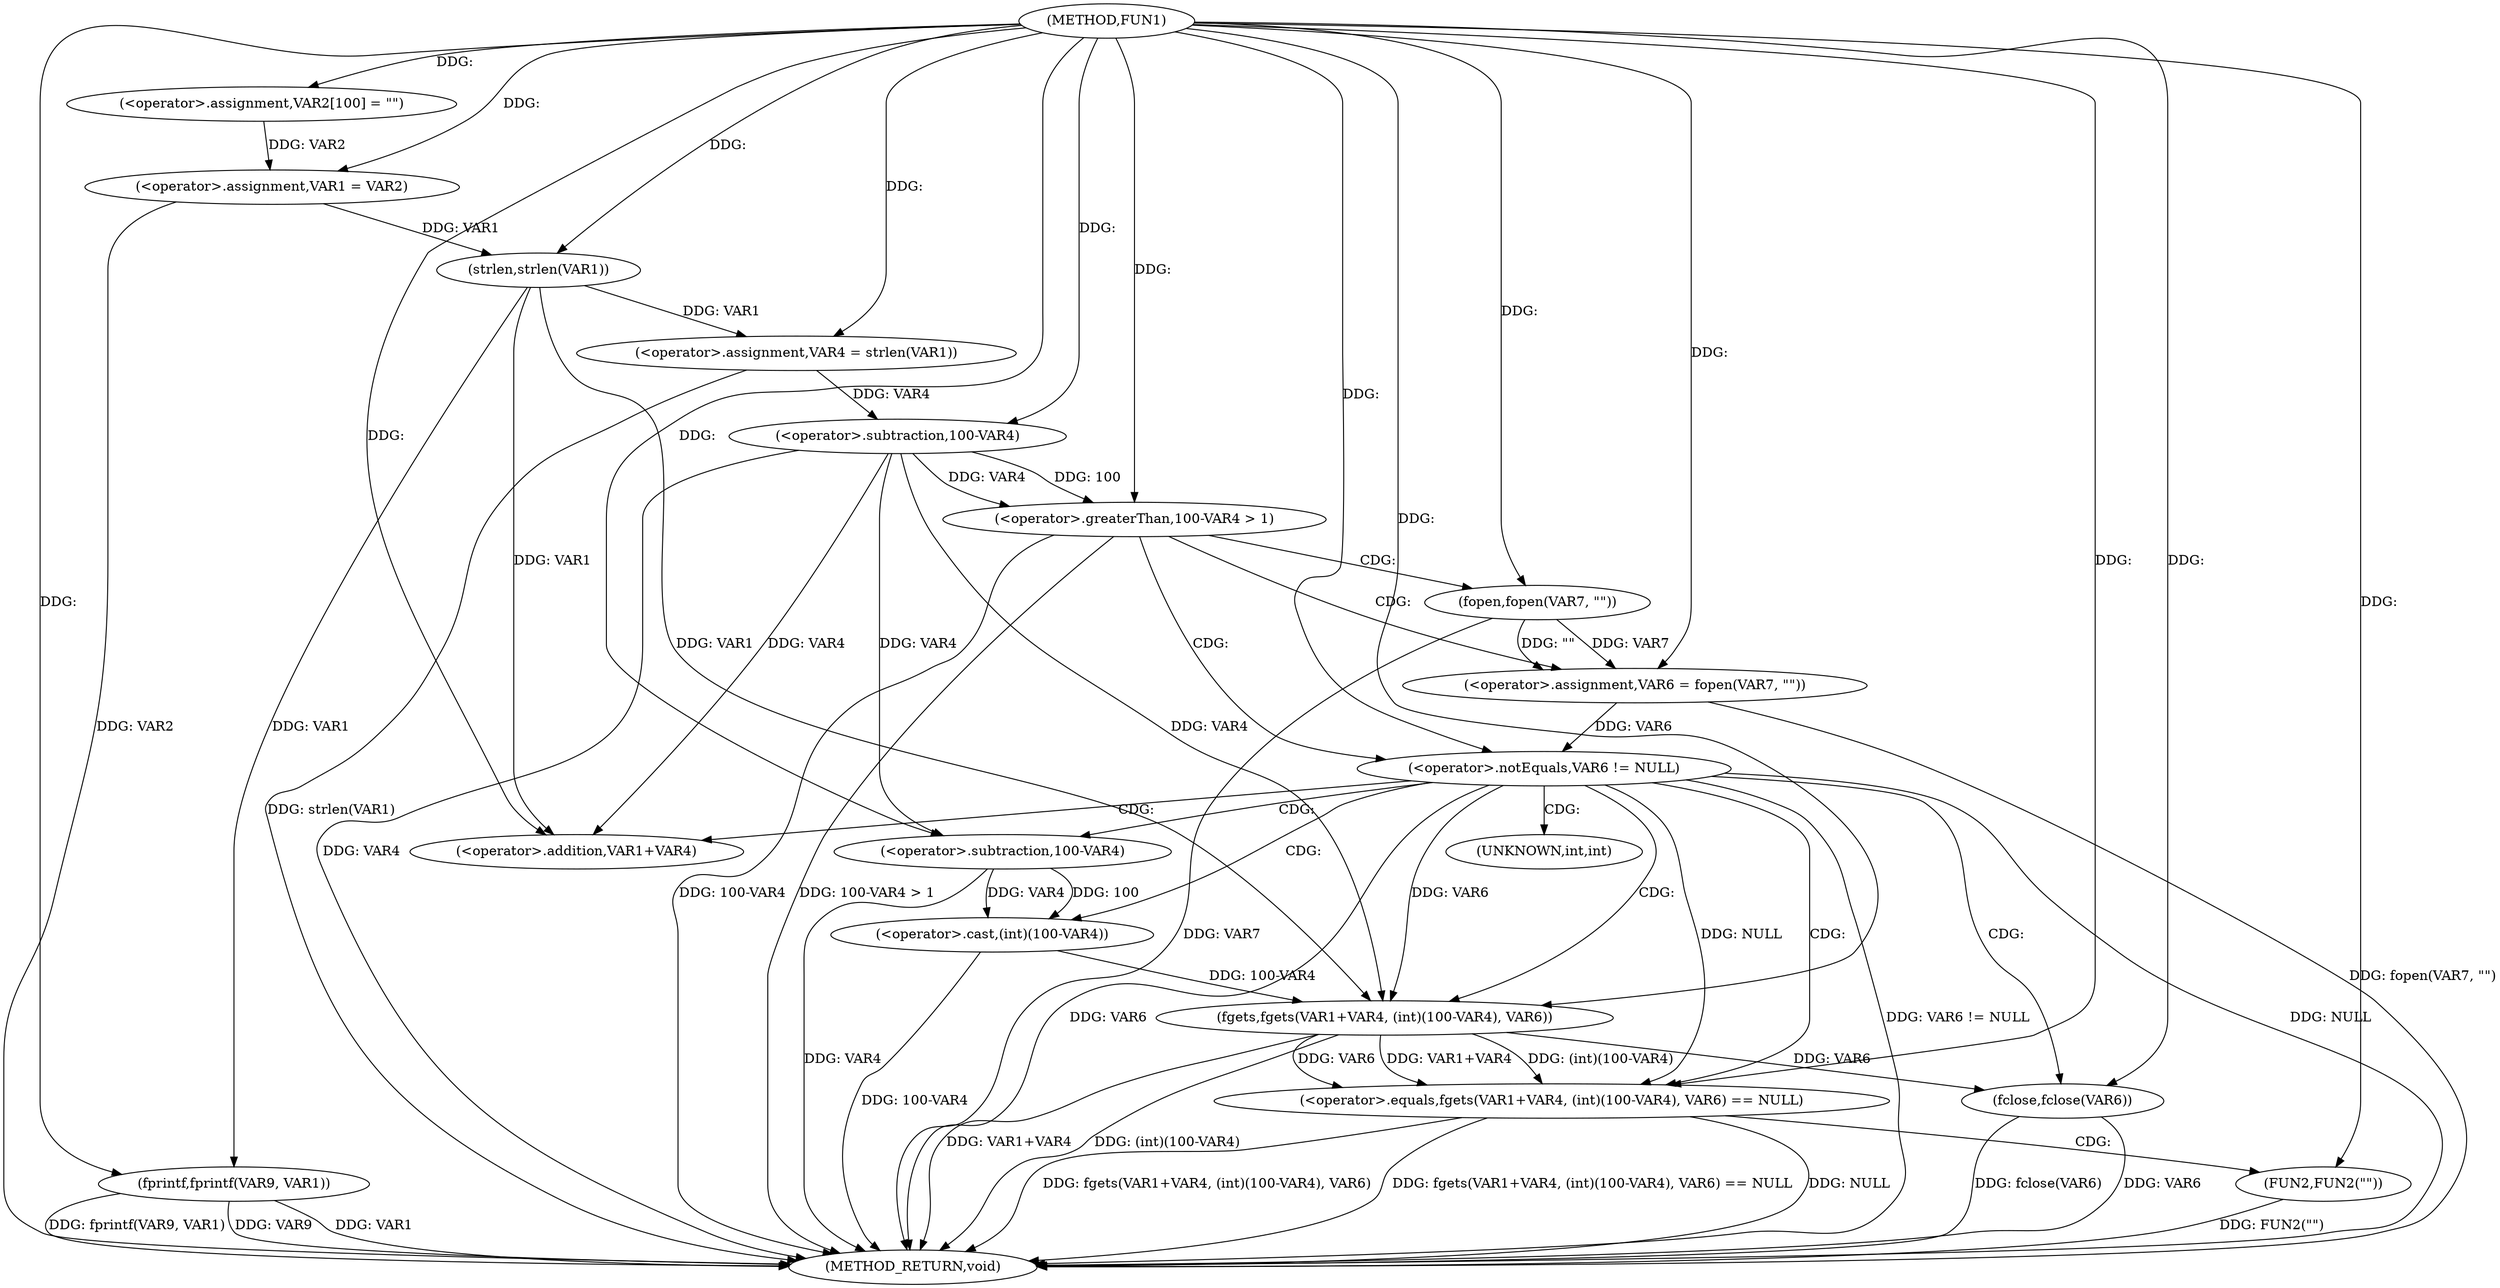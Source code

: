 digraph FUN1 {  
"1000100" [label = "(METHOD,FUN1)" ]
"1000159" [label = "(METHOD_RETURN,void)" ]
"1000104" [label = "(<operator>.assignment,VAR2[100] = \"\")" ]
"1000107" [label = "(<operator>.assignment,VAR1 = VAR2)" ]
"1000114" [label = "(<operator>.assignment,VAR4 = strlen(VAR1))" ]
"1000116" [label = "(strlen,strlen(VAR1))" ]
"1000120" [label = "(<operator>.greaterThan,100-VAR4 > 1)" ]
"1000121" [label = "(<operator>.subtraction,100-VAR4)" ]
"1000126" [label = "(<operator>.assignment,VAR6 = fopen(VAR7, \"\"))" ]
"1000128" [label = "(fopen,fopen(VAR7, \"\"))" ]
"1000132" [label = "(<operator>.notEquals,VAR6 != NULL)" ]
"1000137" [label = "(<operator>.equals,fgets(VAR1+VAR4, (int)(100-VAR4), VAR6) == NULL)" ]
"1000138" [label = "(fgets,fgets(VAR1+VAR4, (int)(100-VAR4), VAR6))" ]
"1000139" [label = "(<operator>.addition,VAR1+VAR4)" ]
"1000142" [label = "(<operator>.cast,(int)(100-VAR4))" ]
"1000144" [label = "(<operator>.subtraction,100-VAR4)" ]
"1000150" [label = "(FUN2,FUN2(\"\"))" ]
"1000152" [label = "(fclose,fclose(VAR6))" ]
"1000156" [label = "(fprintf,fprintf(VAR9, VAR1))" ]
"1000143" [label = "(UNKNOWN,int,int)" ]
  "1000138" -> "1000159"  [ label = "DDG: (int)(100-VAR4)"] 
  "1000156" -> "1000159"  [ label = "DDG: VAR9"] 
  "1000152" -> "1000159"  [ label = "DDG: fclose(VAR6)"] 
  "1000120" -> "1000159"  [ label = "DDG: 100-VAR4"] 
  "1000137" -> "1000159"  [ label = "DDG: NULL"] 
  "1000152" -> "1000159"  [ label = "DDG: VAR6"] 
  "1000132" -> "1000159"  [ label = "DDG: VAR6"] 
  "1000120" -> "1000159"  [ label = "DDG: 100-VAR4 > 1"] 
  "1000150" -> "1000159"  [ label = "DDG: FUN2(\"\")"] 
  "1000144" -> "1000159"  [ label = "DDG: VAR4"] 
  "1000114" -> "1000159"  [ label = "DDG: strlen(VAR1)"] 
  "1000121" -> "1000159"  [ label = "DDG: VAR4"] 
  "1000132" -> "1000159"  [ label = "DDG: VAR6 != NULL"] 
  "1000138" -> "1000159"  [ label = "DDG: VAR1+VAR4"] 
  "1000128" -> "1000159"  [ label = "DDG: VAR7"] 
  "1000156" -> "1000159"  [ label = "DDG: VAR1"] 
  "1000142" -> "1000159"  [ label = "DDG: 100-VAR4"] 
  "1000132" -> "1000159"  [ label = "DDG: NULL"] 
  "1000137" -> "1000159"  [ label = "DDG: fgets(VAR1+VAR4, (int)(100-VAR4), VAR6)"] 
  "1000126" -> "1000159"  [ label = "DDG: fopen(VAR7, \"\")"] 
  "1000156" -> "1000159"  [ label = "DDG: fprintf(VAR9, VAR1)"] 
  "1000137" -> "1000159"  [ label = "DDG: fgets(VAR1+VAR4, (int)(100-VAR4), VAR6) == NULL"] 
  "1000107" -> "1000159"  [ label = "DDG: VAR2"] 
  "1000100" -> "1000104"  [ label = "DDG: "] 
  "1000104" -> "1000107"  [ label = "DDG: VAR2"] 
  "1000100" -> "1000107"  [ label = "DDG: "] 
  "1000116" -> "1000114"  [ label = "DDG: VAR1"] 
  "1000100" -> "1000114"  [ label = "DDG: "] 
  "1000107" -> "1000116"  [ label = "DDG: VAR1"] 
  "1000100" -> "1000116"  [ label = "DDG: "] 
  "1000121" -> "1000120"  [ label = "DDG: 100"] 
  "1000121" -> "1000120"  [ label = "DDG: VAR4"] 
  "1000100" -> "1000121"  [ label = "DDG: "] 
  "1000114" -> "1000121"  [ label = "DDG: VAR4"] 
  "1000100" -> "1000120"  [ label = "DDG: "] 
  "1000128" -> "1000126"  [ label = "DDG: VAR7"] 
  "1000128" -> "1000126"  [ label = "DDG: \"\""] 
  "1000100" -> "1000126"  [ label = "DDG: "] 
  "1000100" -> "1000128"  [ label = "DDG: "] 
  "1000126" -> "1000132"  [ label = "DDG: VAR6"] 
  "1000100" -> "1000132"  [ label = "DDG: "] 
  "1000138" -> "1000137"  [ label = "DDG: VAR1+VAR4"] 
  "1000138" -> "1000137"  [ label = "DDG: (int)(100-VAR4)"] 
  "1000138" -> "1000137"  [ label = "DDG: VAR6"] 
  "1000116" -> "1000138"  [ label = "DDG: VAR1"] 
  "1000100" -> "1000138"  [ label = "DDG: "] 
  "1000121" -> "1000138"  [ label = "DDG: VAR4"] 
  "1000116" -> "1000139"  [ label = "DDG: VAR1"] 
  "1000100" -> "1000139"  [ label = "DDG: "] 
  "1000121" -> "1000139"  [ label = "DDG: VAR4"] 
  "1000142" -> "1000138"  [ label = "DDG: 100-VAR4"] 
  "1000144" -> "1000142"  [ label = "DDG: 100"] 
  "1000144" -> "1000142"  [ label = "DDG: VAR4"] 
  "1000100" -> "1000144"  [ label = "DDG: "] 
  "1000121" -> "1000144"  [ label = "DDG: VAR4"] 
  "1000132" -> "1000138"  [ label = "DDG: VAR6"] 
  "1000132" -> "1000137"  [ label = "DDG: NULL"] 
  "1000100" -> "1000137"  [ label = "DDG: "] 
  "1000100" -> "1000150"  [ label = "DDG: "] 
  "1000138" -> "1000152"  [ label = "DDG: VAR6"] 
  "1000100" -> "1000152"  [ label = "DDG: "] 
  "1000100" -> "1000156"  [ label = "DDG: "] 
  "1000116" -> "1000156"  [ label = "DDG: VAR1"] 
  "1000120" -> "1000126"  [ label = "CDG: "] 
  "1000120" -> "1000132"  [ label = "CDG: "] 
  "1000120" -> "1000128"  [ label = "CDG: "] 
  "1000132" -> "1000143"  [ label = "CDG: "] 
  "1000132" -> "1000142"  [ label = "CDG: "] 
  "1000132" -> "1000137"  [ label = "CDG: "] 
  "1000132" -> "1000152"  [ label = "CDG: "] 
  "1000132" -> "1000139"  [ label = "CDG: "] 
  "1000132" -> "1000144"  [ label = "CDG: "] 
  "1000132" -> "1000138"  [ label = "CDG: "] 
  "1000137" -> "1000150"  [ label = "CDG: "] 
}

